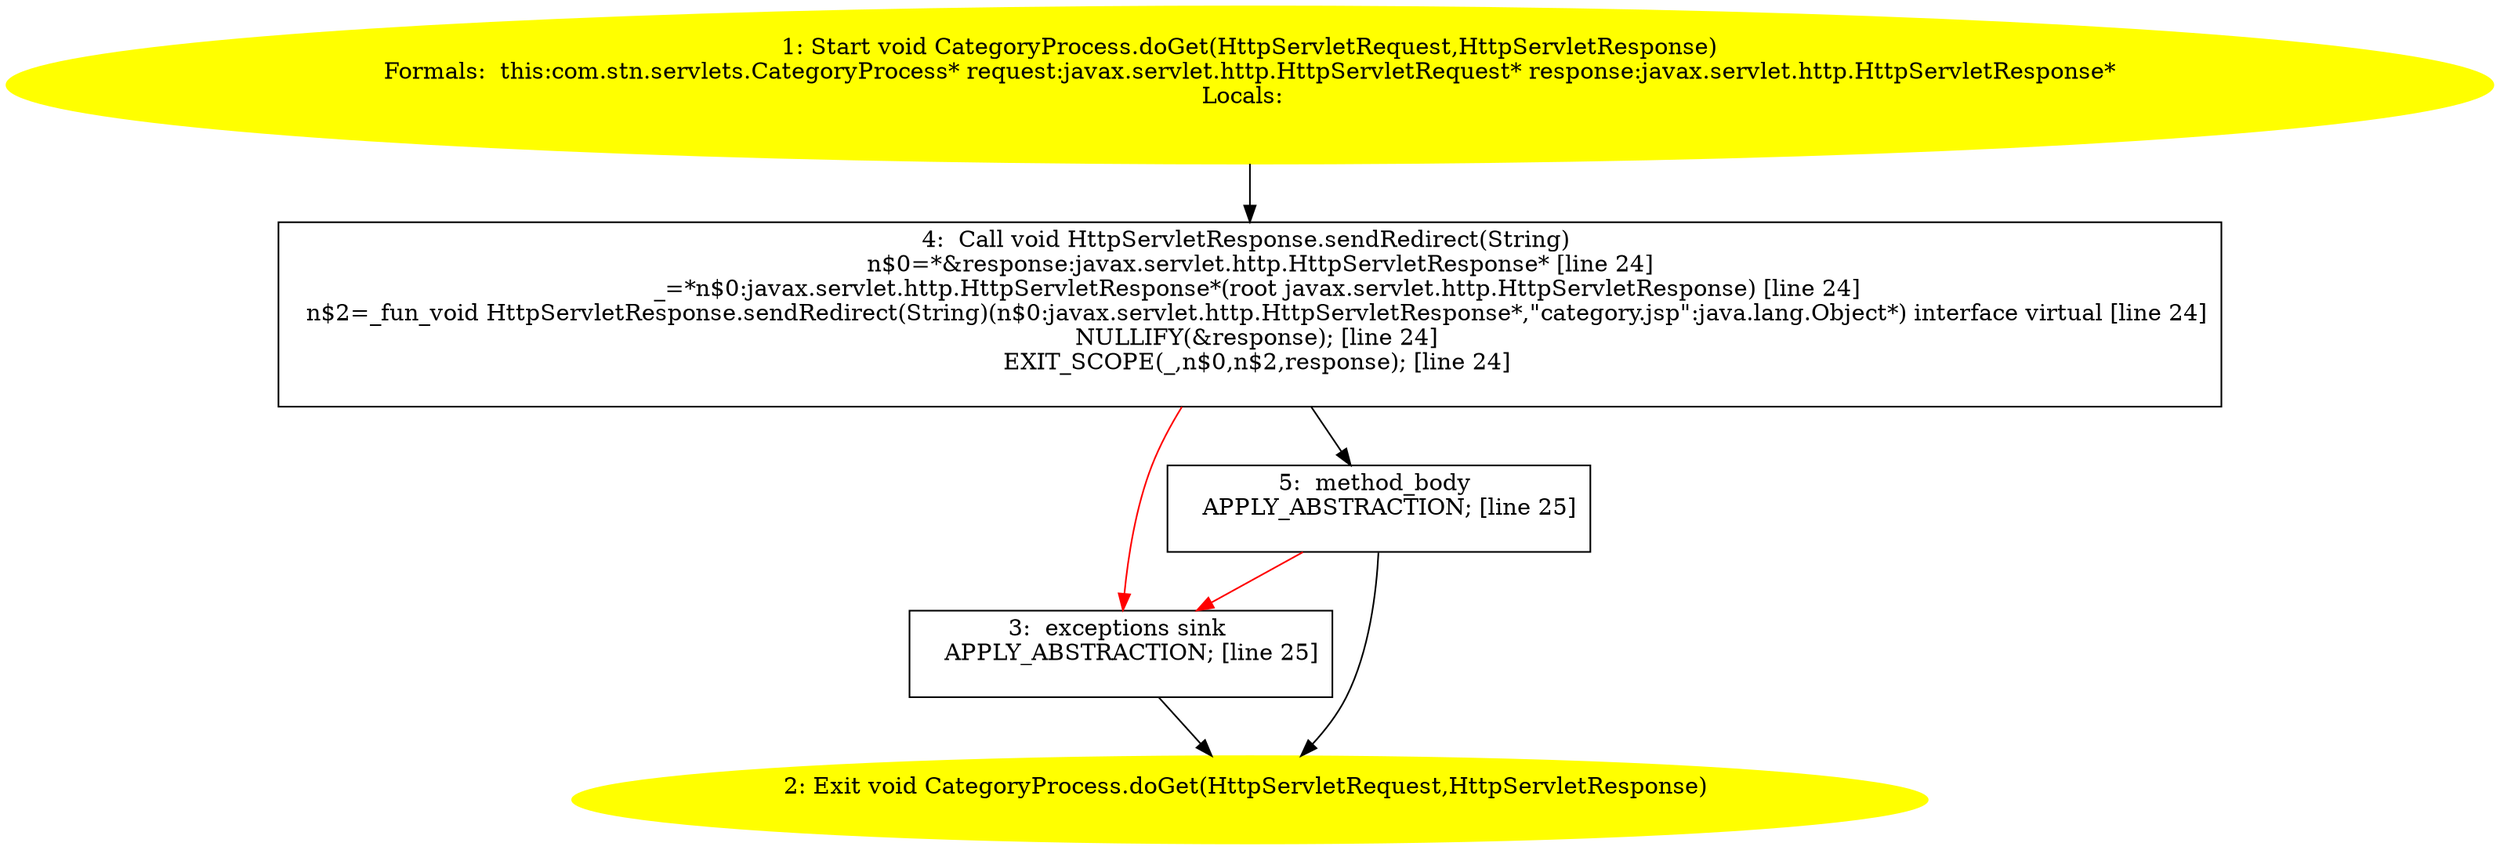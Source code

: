 /* @generated */
digraph cfg {
"com.stn.servlets.CategoryProcess.doGet(javax.servlet.http.HttpServletRequest,javax.servlet.http.Http.e91940e6b8007230e54e5dbfa42a4c59_1" [label="1: Start void CategoryProcess.doGet(HttpServletRequest,HttpServletResponse)\nFormals:  this:com.stn.servlets.CategoryProcess* request:javax.servlet.http.HttpServletRequest* response:javax.servlet.http.HttpServletResponse*\nLocals:  \n  " color=yellow style=filled]
	

	 "com.stn.servlets.CategoryProcess.doGet(javax.servlet.http.HttpServletRequest,javax.servlet.http.Http.e91940e6b8007230e54e5dbfa42a4c59_1" -> "com.stn.servlets.CategoryProcess.doGet(javax.servlet.http.HttpServletRequest,javax.servlet.http.Http.e91940e6b8007230e54e5dbfa42a4c59_4" ;
"com.stn.servlets.CategoryProcess.doGet(javax.servlet.http.HttpServletRequest,javax.servlet.http.Http.e91940e6b8007230e54e5dbfa42a4c59_2" [label="2: Exit void CategoryProcess.doGet(HttpServletRequest,HttpServletResponse) \n  " color=yellow style=filled]
	

"com.stn.servlets.CategoryProcess.doGet(javax.servlet.http.HttpServletRequest,javax.servlet.http.Http.e91940e6b8007230e54e5dbfa42a4c59_3" [label="3:  exceptions sink \n   APPLY_ABSTRACTION; [line 25]\n " shape="box"]
	

	 "com.stn.servlets.CategoryProcess.doGet(javax.servlet.http.HttpServletRequest,javax.servlet.http.Http.e91940e6b8007230e54e5dbfa42a4c59_3" -> "com.stn.servlets.CategoryProcess.doGet(javax.servlet.http.HttpServletRequest,javax.servlet.http.Http.e91940e6b8007230e54e5dbfa42a4c59_2" ;
"com.stn.servlets.CategoryProcess.doGet(javax.servlet.http.HttpServletRequest,javax.servlet.http.Http.e91940e6b8007230e54e5dbfa42a4c59_4" [label="4:  Call void HttpServletResponse.sendRedirect(String) \n   n$0=*&response:javax.servlet.http.HttpServletResponse* [line 24]\n  _=*n$0:javax.servlet.http.HttpServletResponse*(root javax.servlet.http.HttpServletResponse) [line 24]\n  n$2=_fun_void HttpServletResponse.sendRedirect(String)(n$0:javax.servlet.http.HttpServletResponse*,\"category.jsp\":java.lang.Object*) interface virtual [line 24]\n  NULLIFY(&response); [line 24]\n  EXIT_SCOPE(_,n$0,n$2,response); [line 24]\n " shape="box"]
	

	 "com.stn.servlets.CategoryProcess.doGet(javax.servlet.http.HttpServletRequest,javax.servlet.http.Http.e91940e6b8007230e54e5dbfa42a4c59_4" -> "com.stn.servlets.CategoryProcess.doGet(javax.servlet.http.HttpServletRequest,javax.servlet.http.Http.e91940e6b8007230e54e5dbfa42a4c59_5" ;
	 "com.stn.servlets.CategoryProcess.doGet(javax.servlet.http.HttpServletRequest,javax.servlet.http.Http.e91940e6b8007230e54e5dbfa42a4c59_4" -> "com.stn.servlets.CategoryProcess.doGet(javax.servlet.http.HttpServletRequest,javax.servlet.http.Http.e91940e6b8007230e54e5dbfa42a4c59_3" [color="red" ];
"com.stn.servlets.CategoryProcess.doGet(javax.servlet.http.HttpServletRequest,javax.servlet.http.Http.e91940e6b8007230e54e5dbfa42a4c59_5" [label="5:  method_body \n   APPLY_ABSTRACTION; [line 25]\n " shape="box"]
	

	 "com.stn.servlets.CategoryProcess.doGet(javax.servlet.http.HttpServletRequest,javax.servlet.http.Http.e91940e6b8007230e54e5dbfa42a4c59_5" -> "com.stn.servlets.CategoryProcess.doGet(javax.servlet.http.HttpServletRequest,javax.servlet.http.Http.e91940e6b8007230e54e5dbfa42a4c59_2" ;
	 "com.stn.servlets.CategoryProcess.doGet(javax.servlet.http.HttpServletRequest,javax.servlet.http.Http.e91940e6b8007230e54e5dbfa42a4c59_5" -> "com.stn.servlets.CategoryProcess.doGet(javax.servlet.http.HttpServletRequest,javax.servlet.http.Http.e91940e6b8007230e54e5dbfa42a4c59_3" [color="red" ];
}
